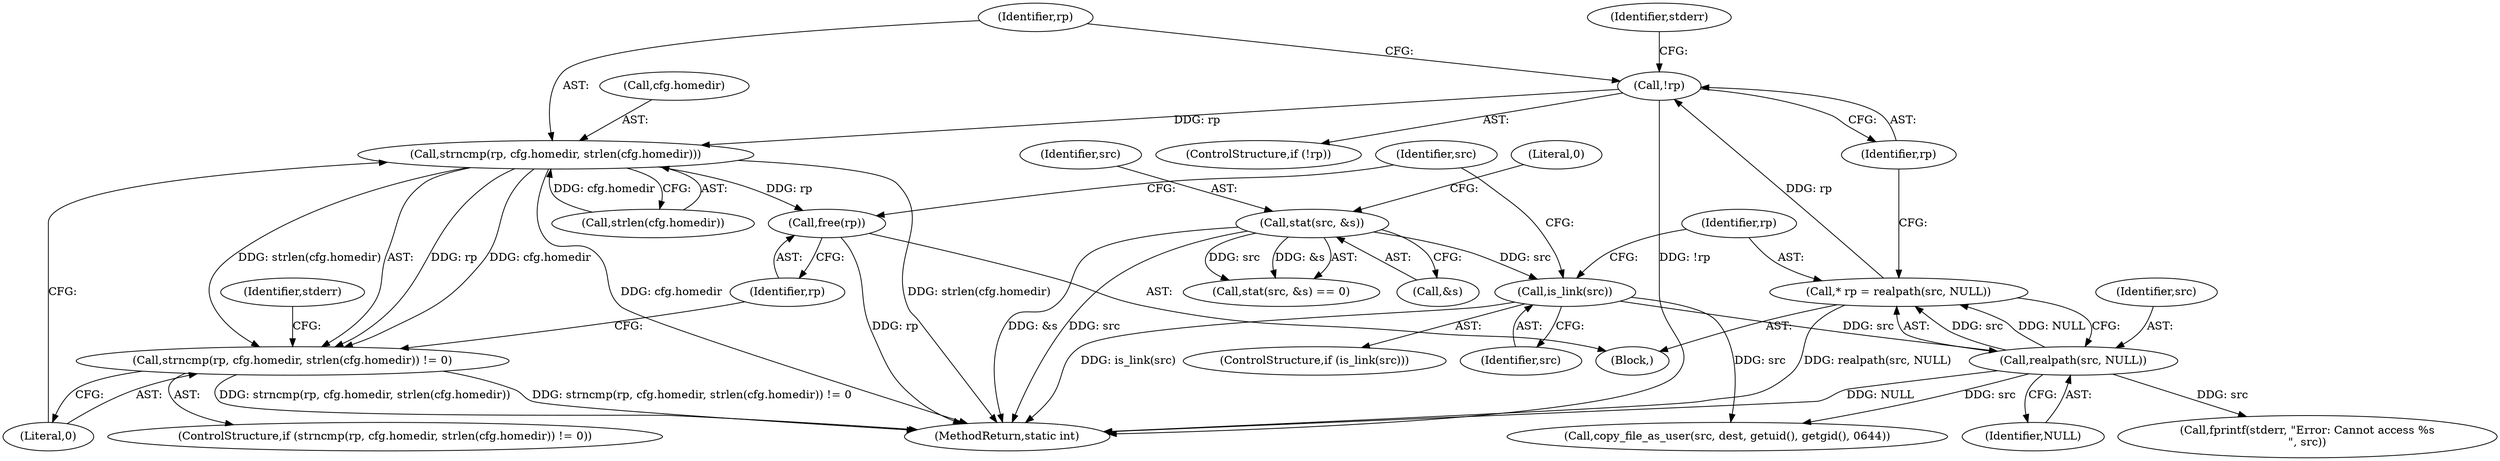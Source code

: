 digraph "0_firejail_903fd8a0789ca3cc3c21d84cd0282481515592ef_2@pointer" {
"1000166" [label="(Call,!rp)"];
"1000160" [label="(Call,* rp = realpath(src, NULL))"];
"1000162" [label="(Call,realpath(src, NULL))"];
"1000156" [label="(Call,is_link(src))"];
"1000149" [label="(Call,stat(src, &s))"];
"1000177" [label="(Call,strncmp(rp, cfg.homedir, strlen(cfg.homedir)))"];
"1000176" [label="(Call,strncmp(rp, cfg.homedir, strlen(cfg.homedir)) != 0)"];
"1000193" [label="(Call,free(rp))"];
"1000161" [label="(Identifier,rp)"];
"1000164" [label="(Identifier,NULL)"];
"1000170" [label="(Identifier,stderr)"];
"1000165" [label="(ControlStructure,if (!rp))"];
"1000160" [label="(Call,* rp = realpath(src, NULL))"];
"1000149" [label="(Call,stat(src, &s))"];
"1000155" [label="(ControlStructure,if (is_link(src)))"];
"1000153" [label="(Literal,0)"];
"1000195" [label="(Call,copy_file_as_user(src, dest, getuid(), getgid(), 0644))"];
"1000163" [label="(Identifier,src)"];
"1000193" [label="(Call,free(rp))"];
"1000182" [label="(Call,strlen(cfg.homedir))"];
"1000194" [label="(Identifier,rp)"];
"1000156" [label="(Call,is_link(src))"];
"1000177" [label="(Call,strncmp(rp, cfg.homedir, strlen(cfg.homedir)))"];
"1000157" [label="(Identifier,src)"];
"1000176" [label="(Call,strncmp(rp, cfg.homedir, strlen(cfg.homedir)) != 0)"];
"1000150" [label="(Identifier,src)"];
"1000179" [label="(Call,cfg.homedir)"];
"1000158" [label="(Block,)"];
"1000189" [label="(Identifier,stderr)"];
"1000151" [label="(Call,&s)"];
"1000167" [label="(Identifier,rp)"];
"1000162" [label="(Call,realpath(src, NULL))"];
"1000148" [label="(Call,stat(src, &s) == 0)"];
"1000178" [label="(Identifier,rp)"];
"1000169" [label="(Call,fprintf(stderr, \"Error: Cannot access %s\n\", src))"];
"1000208" [label="(MethodReturn,static int)"];
"1000186" [label="(Literal,0)"];
"1000175" [label="(ControlStructure,if (strncmp(rp, cfg.homedir, strlen(cfg.homedir)) != 0))"];
"1000166" [label="(Call,!rp)"];
"1000196" [label="(Identifier,src)"];
"1000166" -> "1000165"  [label="AST: "];
"1000166" -> "1000167"  [label="CFG: "];
"1000167" -> "1000166"  [label="AST: "];
"1000170" -> "1000166"  [label="CFG: "];
"1000178" -> "1000166"  [label="CFG: "];
"1000166" -> "1000208"  [label="DDG: !rp"];
"1000160" -> "1000166"  [label="DDG: rp"];
"1000166" -> "1000177"  [label="DDG: rp"];
"1000160" -> "1000158"  [label="AST: "];
"1000160" -> "1000162"  [label="CFG: "];
"1000161" -> "1000160"  [label="AST: "];
"1000162" -> "1000160"  [label="AST: "];
"1000167" -> "1000160"  [label="CFG: "];
"1000160" -> "1000208"  [label="DDG: realpath(src, NULL)"];
"1000162" -> "1000160"  [label="DDG: src"];
"1000162" -> "1000160"  [label="DDG: NULL"];
"1000162" -> "1000164"  [label="CFG: "];
"1000163" -> "1000162"  [label="AST: "];
"1000164" -> "1000162"  [label="AST: "];
"1000162" -> "1000208"  [label="DDG: NULL"];
"1000156" -> "1000162"  [label="DDG: src"];
"1000162" -> "1000169"  [label="DDG: src"];
"1000162" -> "1000195"  [label="DDG: src"];
"1000156" -> "1000155"  [label="AST: "];
"1000156" -> "1000157"  [label="CFG: "];
"1000157" -> "1000156"  [label="AST: "];
"1000161" -> "1000156"  [label="CFG: "];
"1000196" -> "1000156"  [label="CFG: "];
"1000156" -> "1000208"  [label="DDG: is_link(src)"];
"1000149" -> "1000156"  [label="DDG: src"];
"1000156" -> "1000195"  [label="DDG: src"];
"1000149" -> "1000148"  [label="AST: "];
"1000149" -> "1000151"  [label="CFG: "];
"1000150" -> "1000149"  [label="AST: "];
"1000151" -> "1000149"  [label="AST: "];
"1000153" -> "1000149"  [label="CFG: "];
"1000149" -> "1000208"  [label="DDG: &s"];
"1000149" -> "1000208"  [label="DDG: src"];
"1000149" -> "1000148"  [label="DDG: src"];
"1000149" -> "1000148"  [label="DDG: &s"];
"1000177" -> "1000176"  [label="AST: "];
"1000177" -> "1000182"  [label="CFG: "];
"1000178" -> "1000177"  [label="AST: "];
"1000179" -> "1000177"  [label="AST: "];
"1000182" -> "1000177"  [label="AST: "];
"1000186" -> "1000177"  [label="CFG: "];
"1000177" -> "1000208"  [label="DDG: cfg.homedir"];
"1000177" -> "1000208"  [label="DDG: strlen(cfg.homedir)"];
"1000177" -> "1000176"  [label="DDG: rp"];
"1000177" -> "1000176"  [label="DDG: cfg.homedir"];
"1000177" -> "1000176"  [label="DDG: strlen(cfg.homedir)"];
"1000182" -> "1000177"  [label="DDG: cfg.homedir"];
"1000177" -> "1000193"  [label="DDG: rp"];
"1000176" -> "1000175"  [label="AST: "];
"1000176" -> "1000186"  [label="CFG: "];
"1000186" -> "1000176"  [label="AST: "];
"1000189" -> "1000176"  [label="CFG: "];
"1000194" -> "1000176"  [label="CFG: "];
"1000176" -> "1000208"  [label="DDG: strncmp(rp, cfg.homedir, strlen(cfg.homedir)) != 0"];
"1000176" -> "1000208"  [label="DDG: strncmp(rp, cfg.homedir, strlen(cfg.homedir))"];
"1000193" -> "1000158"  [label="AST: "];
"1000193" -> "1000194"  [label="CFG: "];
"1000194" -> "1000193"  [label="AST: "];
"1000196" -> "1000193"  [label="CFG: "];
"1000193" -> "1000208"  [label="DDG: rp"];
}
